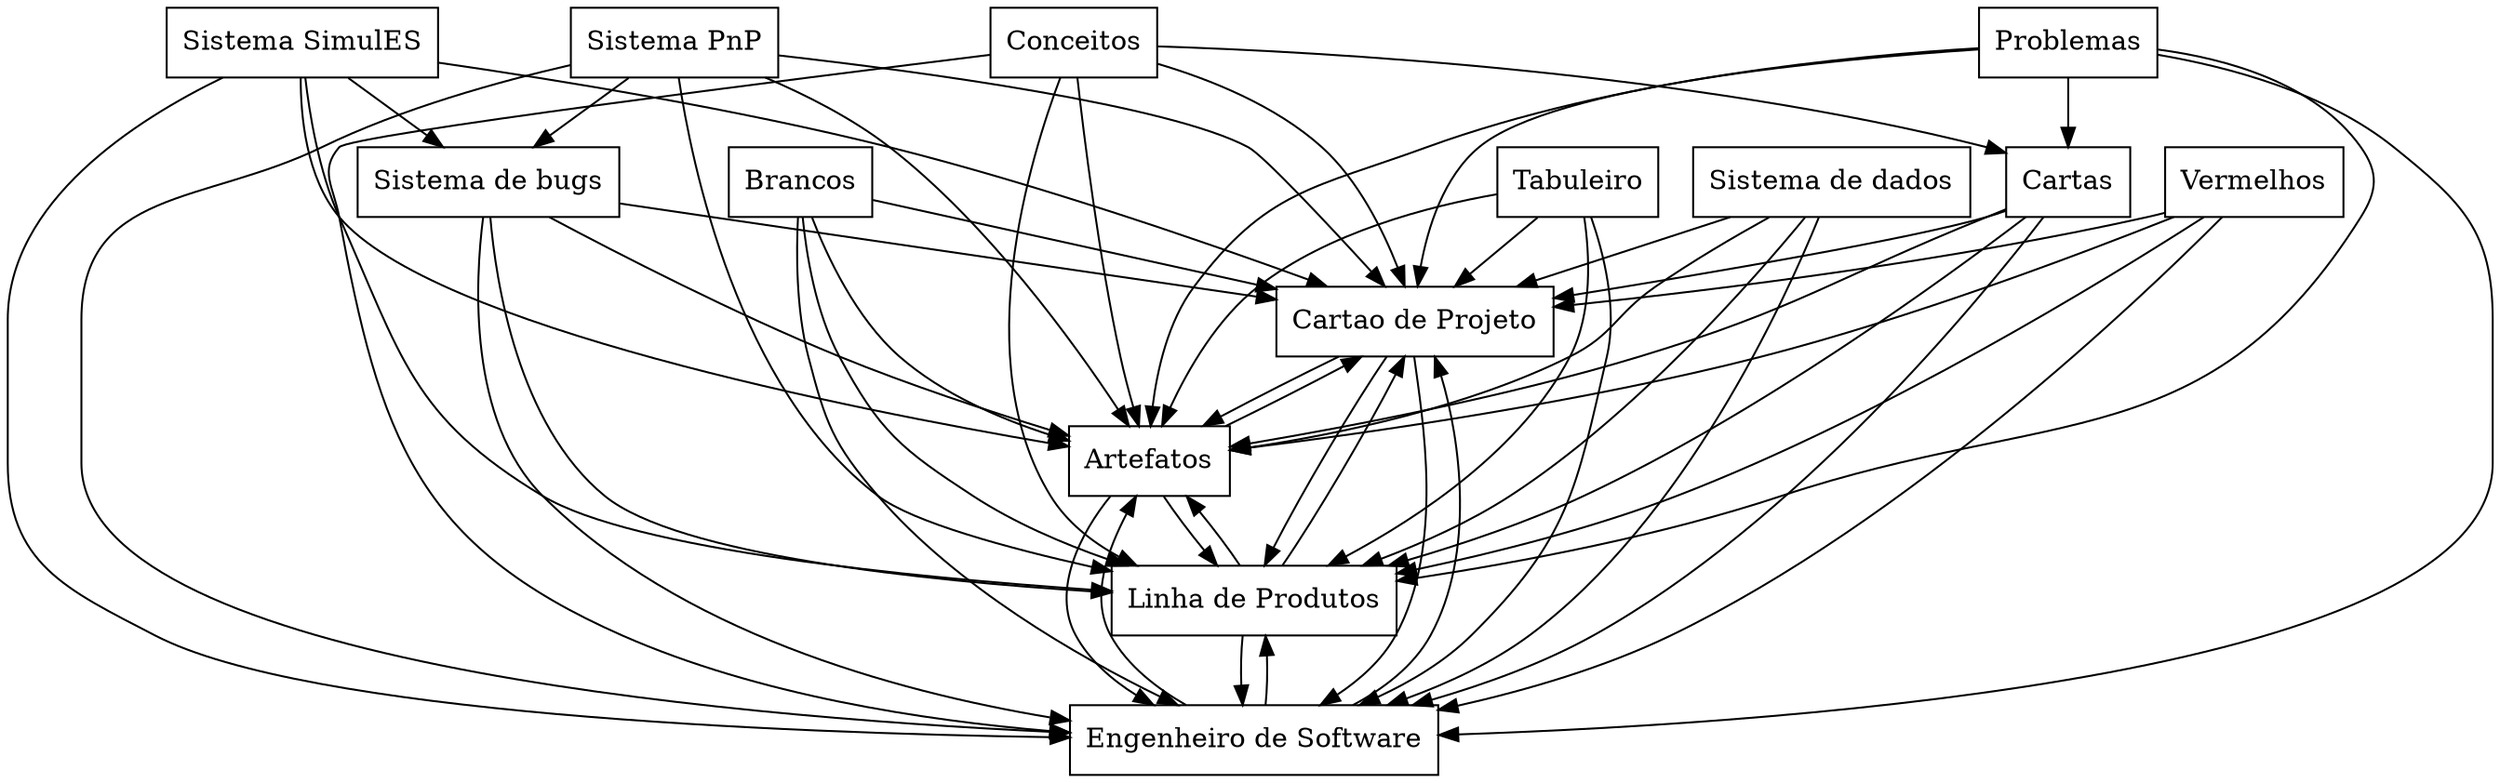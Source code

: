 digraph{
graph [rankdir=TB];
node [shape=box];
edge [arrowhead=normal];
0[label="Cartao de Projeto",]
1[label="Conceitos",]
2[label="Brancos",]
3[label="Sistema de bugs",]
4[label="Sistema PnP",]
5[label="Vermelhos",]
6[label="Artefatos",]
7[label="Engenheiro de Software",]
8[label="Problemas",]
9[label="Linha de Produtos",]
10[label="Tabuleiro",]
11[label="Sistema SimulES",]
12[label="Sistema de dados",]
13[label="Cartas",]
0->6[label="",]
0->7[label="",]
0->9[label="",]
1->0[label="",]
1->6[label="",]
1->7[label="",]
1->9[label="",]
1->13[label="",]
2->0[label="",]
2->6[label="",]
2->7[label="",]
2->9[label="",]
3->0[label="",]
3->6[label="",]
3->7[label="",]
3->9[label="",]
4->0[label="",]
4->3[label="",]
4->6[label="",]
4->7[label="",]
4->9[label="",]
5->0[label="",]
5->6[label="",]
5->7[label="",]
5->9[label="",]
6->0[label="",]
6->7[label="",]
6->9[label="",]
7->0[label="",]
7->6[label="",]
7->9[label="",]
8->0[label="",]
8->6[label="",]
8->7[label="",]
8->9[label="",]
8->13[label="",]
9->0[label="",]
9->6[label="",]
9->7[label="",]
10->0[label="",]
10->6[label="",]
10->7[label="",]
10->9[label="",]
11->0[label="",]
11->3[label="",]
11->6[label="",]
11->7[label="",]
11->9[label="",]
12->0[label="",]
12->6[label="",]
12->7[label="",]
12->9[label="",]
13->0[label="",]
13->6[label="",]
13->7[label="",]
13->9[label="",]
}
